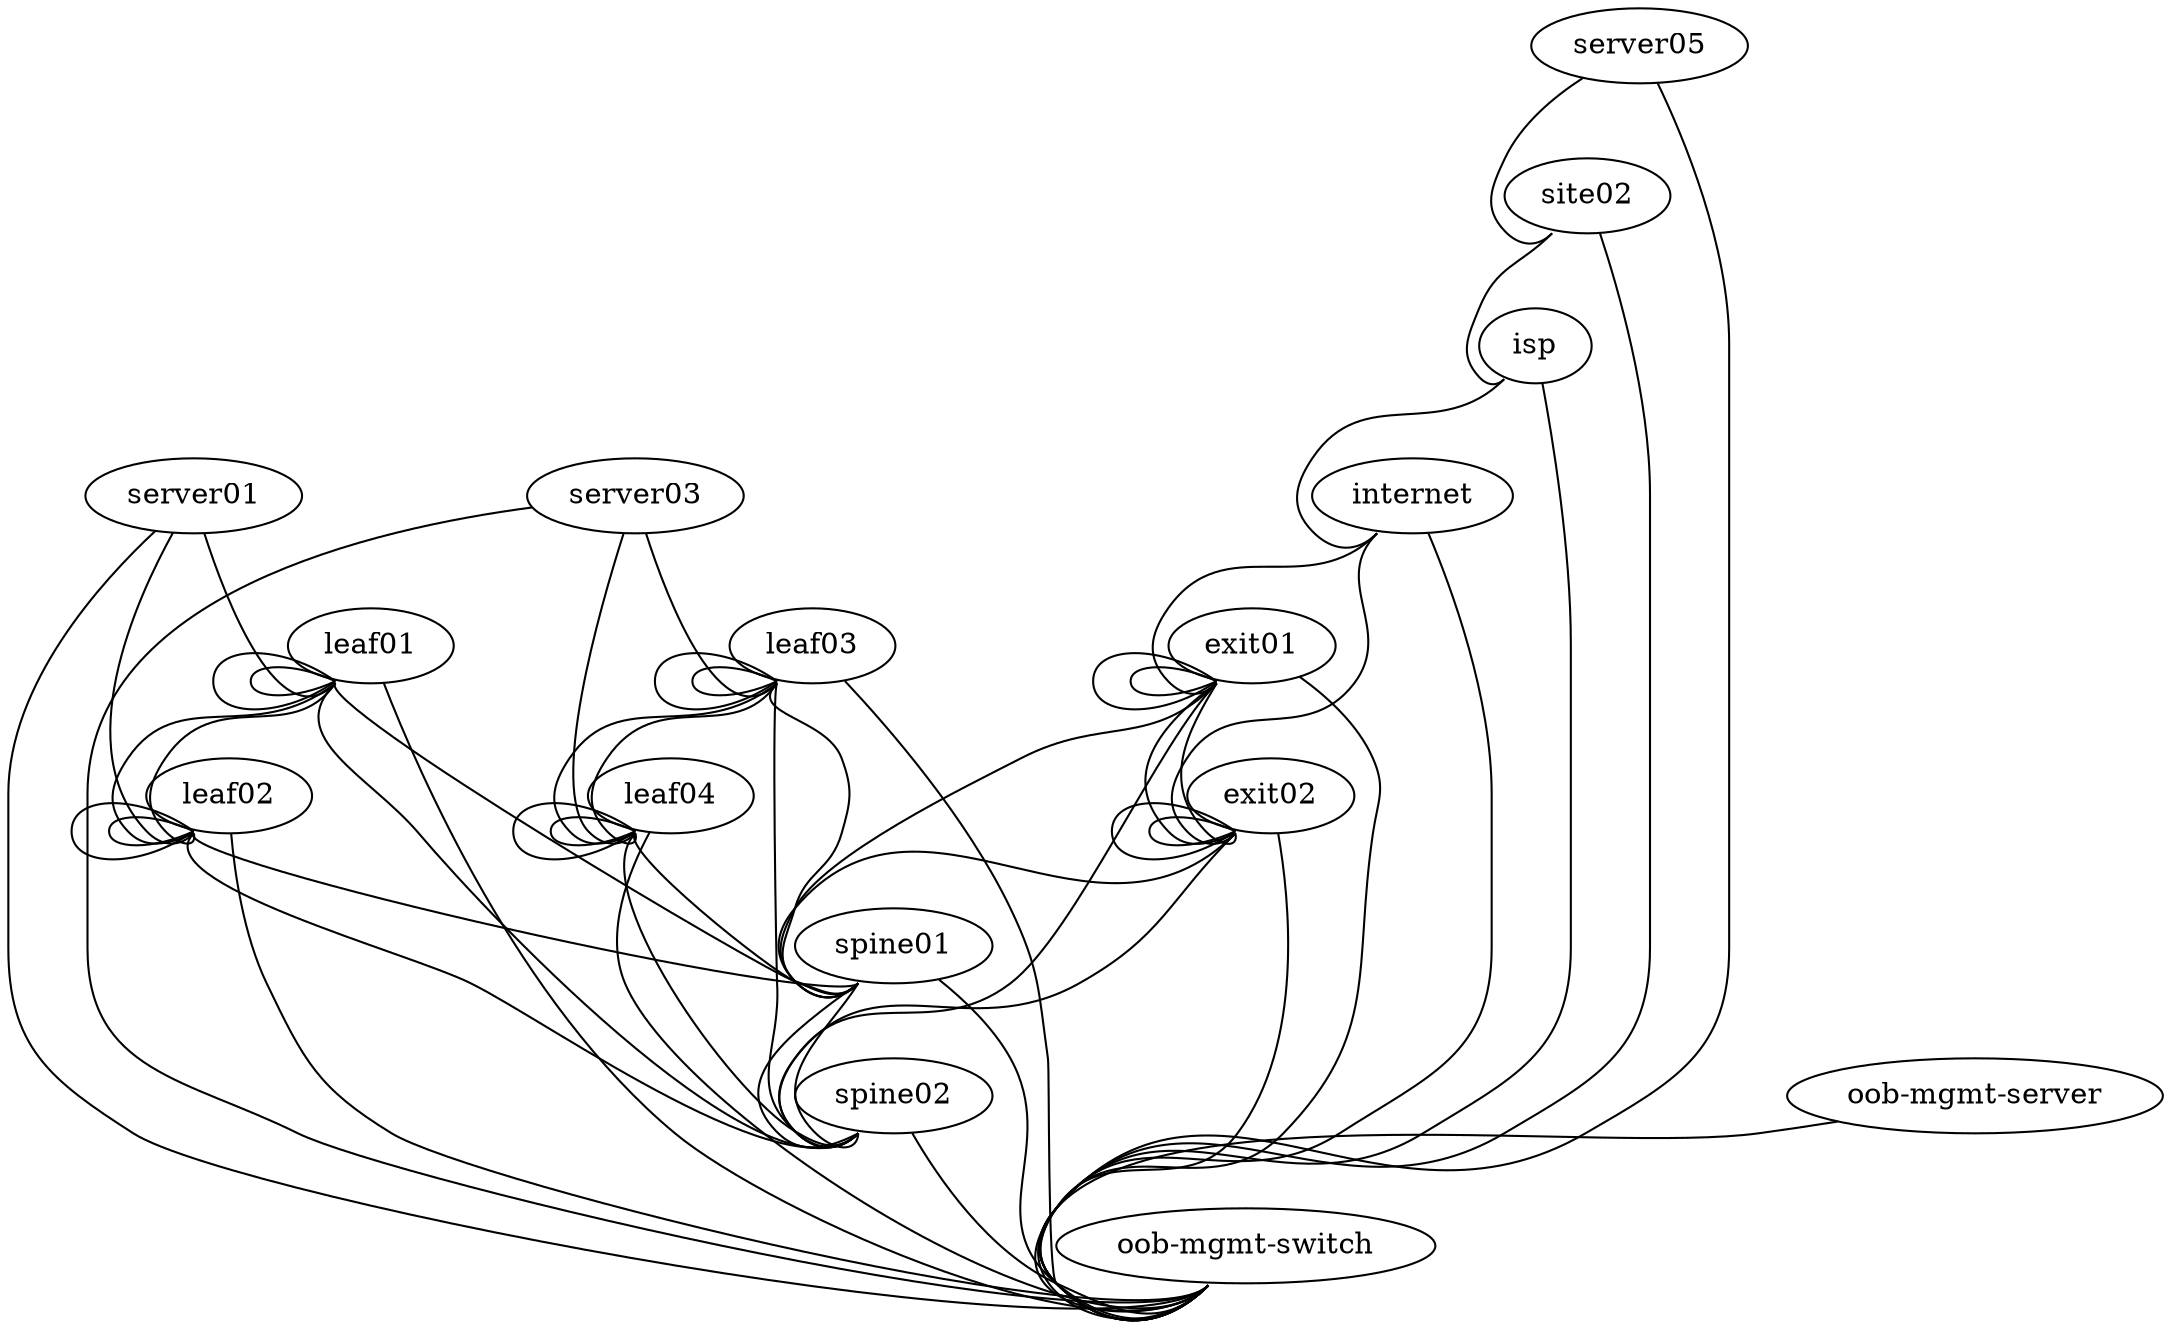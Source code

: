 graph vx {
 "leaf01" [function="leaf" os="CumulusCommunity/cumulus-vx" version="3.2.1" memory="512" config="./helper_scripts/config_switch.sh" mgmt_ip="192.168.0.11"]
 "leaf02" [function="leaf" os="CumulusCommunity/cumulus-vx" version="3.2.1" memory="512" config="./helper_scripts/config_switch.sh" mgmt_ip="192.168.0.12"]
 "leaf03" [function="leaf" os="CumulusCommunity/cumulus-vx" version="3.2.1" memory="512" config="./helper_scripts/config_switch.sh" mgmt_ip="192.168.0.13"]
 "leaf04" [function="leaf" os="CumulusCommunity/cumulus-vx" version="3.2.1" memory="512" config="./helper_scripts/config_switch.sh" mgmt_ip="192.168.0.14"]
 "site02" [function="leaf" os="CumulusCommunity/cumulus-vx" version="3.2.1" memory="512" config="./helper_scripts/config_switch.sh" mgmt_ip="192.168.0.250"]
 "isp" [function="spine" os="CumulusCommunity/cumulus-vx" version="3.2.1" memory="512" config="./helper_scripts/config_switch.sh" mgmt_ip="192.168.0.252"]
 "spine01" [function="spine" os="CumulusCommunity/cumulus-vx" version="3.2.1" memory="512" config="./helper_scripts/config_switch.sh" mgmt_ip="192.168.0.21"]
 "spine02" [function="spine" os="CumulusCommunity/cumulus-vx" version="3.2.1" memory="512" config="./helper_scripts/config_switch.sh" mgmt_ip="192.168.0.22"]
 "exit01" [function="exit" os="CumulusCommunity/cumulus-vx" version="3.2.1" memory="512" config="./helper_scripts/config_switch.sh" mgmt_ip="192.168.0.41"]
 "exit02" [function="exit" os="CumulusCommunity/cumulus-vx" version="3.2.1" memory="512" config="./helper_scripts/config_switch.sh" mgmt_ip="192.168.0.42"]
 "server01" [function="host" os="CumulusCommunity/cumulus-vx" memory="512" ubuntu=True config="./helper_scripts/config_server.sh" mgmt_ip="192.168.0.31"]
 "server03" [function="host" os="CumulusCommunity/cumulus-vx" memory="512" ubuntu=True config="./helper_scripts/config_server.sh" mgmt_ip="192.168.0.33"]
 "server05" [function="host" os="CumulusCommunity/cumulus-vx" memory="512" ubuntu=True config="./helper_scripts/config_server.sh" mgmt_ip="192.168.0.35"]
 "internet" [function="internet" vagrant="swp48" os="CumulusCommunity/cumulus-vx" version="3.2.1" memory="512" config="./helper_scripts/config_internet.sh" mgmt_ip="192.168.0.253"]
 "oob-mgmt-switch" [function="oob-switch" vagrant="eth0" os="CumulusCommunity/cumulus-vx" version="3.2.1" memory="512" config="./helper_scripts/config_oob_switch.sh" mgmt_ip="192.168.0.1"]
 "oob-mgmt-server" [function="oob-server" ansible=True vagrant="eth0" os="yk0/ubuntu-xenial" memory="1024" ubuntu=True config="./helper_scripts/config_oob_server.sh" mgmt_ip="192.168.0.254"]

 "leaf01":"swp51" -- "spine01":"swp1"
 "leaf02":"swp51" -- "spine01":"swp2"
 "leaf03":"swp51" -- "spine01":"swp3"
 "leaf04":"swp51" -- "spine01":"swp4"
 "leaf01":"swp52" -- "spine02":"swp1"
 "leaf02":"swp52" -- "spine02":"swp2"
 "leaf03":"swp52" -- "spine02":"swp3"
 "leaf04":"swp52" -- "spine02":"swp4"

 "leaf01":"swp49" -- "leaf02":"swp49"
 "leaf01":"swp50" -- "leaf02":"swp50"
 "leaf03":"swp49" -- "leaf04":"swp49"
 "leaf03":"swp50" -- "leaf04":"swp50"

 "spine01":"swp31" -- "spine02":"swp31"
 "spine01":"swp32" -- "spine02":"swp32"
 "exit01":"swp49" -- "exit02":"swp49"
 "exit01":"swp50" -- "exit02":"swp50"

 "server01":"eth1" -- "leaf01":"swp1"
 "server01":"eth2" -- "leaf02":"swp1"
 "server03":"eth1" -- "leaf03":"swp1"
 "server03":"eth2" -- "leaf04":"swp1"

 "exit01":"swp51" -- "spine01":"swp30"
 "exit01":"swp52" -- "spine02":"swp30"
 "exit02":"swp51" -- "spine01":"swp29"
 "exit02":"swp52" -- "spine02":"swp29"
 "exit01":"swp45" -- "exit01":"swp46"
 "exit01":"swp47" -- "exit01":"swp48"
 "exit02":"swp45" -- "exit02":"swp46"
 "exit02":"swp47" -- "exit02":"swp48"

 "leaf01":"swp45" -- "leaf01":"swp46"
 "leaf01":"swp47" -- "leaf01":"swp48"
 "leaf02":"swp45" -- "leaf02":"swp46"
 "leaf02":"swp47" -- "leaf02":"swp48"
 "leaf03":"swp45" -- "leaf03":"swp46"
 "leaf03":"swp47" -- "leaf03":"swp48"
 "leaf04":"swp45" -- "leaf04":"swp46"
 "leaf04":"swp47" -- "leaf04":"swp48"

 "internet":"swp1" -- "exit01":"swp44"
 "internet":"swp2" -- "exit02":"swp44"
 "site02":"swp51" -- "isp":"swp1"
 "isp":"swp47" -- "internet":"swp47"
 "server05":"eth1" -- "site02":"swp1"


 "oob-mgmt-server":"eth1" -- "oob-mgmt-switch":"swp1"
 "server01":"eth0" -- "oob-mgmt-switch":"swp2" [left_mac="A0:00:00:00:00:31"]
 "server03":"eth0" -- "oob-mgmt-switch":"swp4" [left_mac="A0:00:00:00:00:33"]
 "leaf01":"eth0" -- "oob-mgmt-switch":"swp6" [left_mac="A0:00:00:00:00:11"]
 "leaf02":"eth0" -- "oob-mgmt-switch":"swp7" [left_mac="A0:00:00:00:00:12"]
 "leaf03":"eth0" -- "oob-mgmt-switch":"swp8" [left_mac="A0:00:00:00:00:13"]
 "leaf04":"eth0" -- "oob-mgmt-switch":"swp9" [left_mac="A0:00:00:00:00:14"]
 "spine01":"eth0" -- "oob-mgmt-switch":"swp10" [left_mac="A0:00:00:00:00:21"]
 "spine02":"eth0" -- "oob-mgmt-switch":"swp11" [left_mac="A0:00:00:00:00:22"]
 "exit01":"eth0" -- "oob-mgmt-switch":"swp12" [left_mac="A0:00:00:00:00:41"]
 "exit02":"eth0" -- "oob-mgmt-switch":"swp13" [left_mac="A0:00:00:00:00:42"]
 "site02":"eth0" -- "oob-mgmt-switch":"swp14" [left_mac="A0:00:00:00:00:51"]
 "isp":"eth0" -- "oob-mgmt-switch":"swp16" [left_mac="A0:00:00:00:00:52"]
 "internet":"eth0" -- "oob-mgmt-switch":"swp15" [left_mac="A0:00:00:00:00:53"]
 "server05":"eth0" -- "oob-mgmt-switch":"swp17" [left_mac="A0:00:00:00:00:54"]

}
